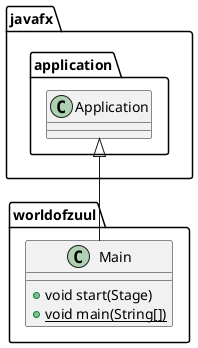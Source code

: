 @startuml
class worldofzuul.Main {
+ void start(Stage)
+ {static} void main(String[])
}


javafx.application.Application <|-- worldofzuul.Main
@enduml
